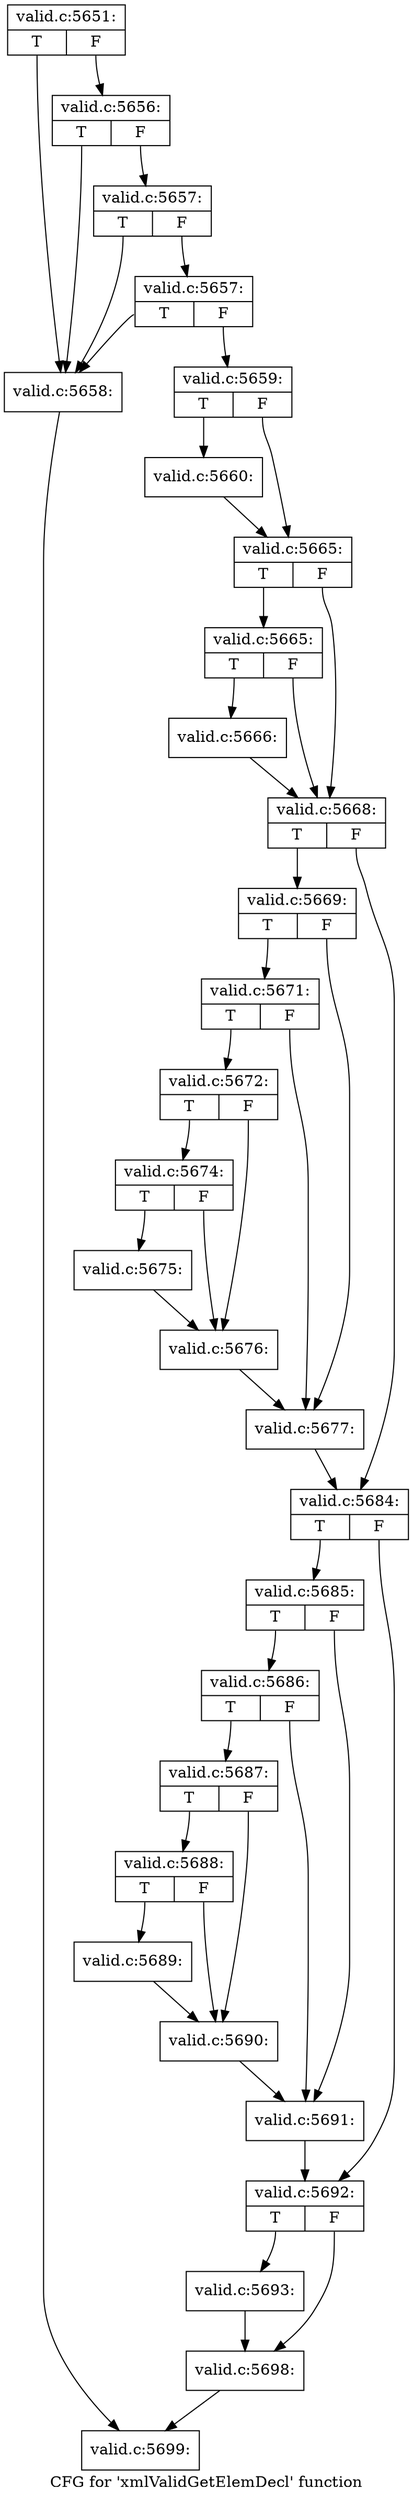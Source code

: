 digraph "CFG for 'xmlValidGetElemDecl' function" {
	label="CFG for 'xmlValidGetElemDecl' function";

	Node0x53226c0 [shape=record,label="{valid.c:5651:|{<s0>T|<s1>F}}"];
	Node0x53226c0:s0 -> Node0x532f0c0;
	Node0x53226c0:s1 -> Node0x532f260;
	Node0x532f260 [shape=record,label="{valid.c:5656:|{<s0>T|<s1>F}}"];
	Node0x532f260:s0 -> Node0x532f0c0;
	Node0x532f260:s1 -> Node0x532f1e0;
	Node0x532f1e0 [shape=record,label="{valid.c:5657:|{<s0>T|<s1>F}}"];
	Node0x532f1e0:s0 -> Node0x532f0c0;
	Node0x532f1e0:s1 -> Node0x532f160;
	Node0x532f160 [shape=record,label="{valid.c:5657:|{<s0>T|<s1>F}}"];
	Node0x532f160:s0 -> Node0x532f0c0;
	Node0x532f160:s1 -> Node0x532f110;
	Node0x532f0c0 [shape=record,label="{valid.c:5658:}"];
	Node0x532f0c0 -> Node0x5322be0;
	Node0x532f110 [shape=record,label="{valid.c:5659:|{<s0>T|<s1>F}}"];
	Node0x532f110:s0 -> Node0x532fe50;
	Node0x532f110:s1 -> Node0x532fea0;
	Node0x532fe50 [shape=record,label="{valid.c:5660:}"];
	Node0x532fe50 -> Node0x532fea0;
	Node0x532fea0 [shape=record,label="{valid.c:5665:|{<s0>T|<s1>F}}"];
	Node0x532fea0:s0 -> Node0x5330460;
	Node0x532fea0:s1 -> Node0x5330410;
	Node0x5330460 [shape=record,label="{valid.c:5665:|{<s0>T|<s1>F}}"];
	Node0x5330460:s0 -> Node0x53303c0;
	Node0x5330460:s1 -> Node0x5330410;
	Node0x53303c0 [shape=record,label="{valid.c:5666:}"];
	Node0x53303c0 -> Node0x5330410;
	Node0x5330410 [shape=record,label="{valid.c:5668:|{<s0>T|<s1>F}}"];
	Node0x5330410:s0 -> Node0x53311a0;
	Node0x5330410:s1 -> Node0x53311f0;
	Node0x53311a0 [shape=record,label="{valid.c:5669:|{<s0>T|<s1>F}}"];
	Node0x53311a0:s0 -> Node0x5331bd0;
	Node0x53311a0:s1 -> Node0x5331b80;
	Node0x5331bd0 [shape=record,label="{valid.c:5671:|{<s0>T|<s1>F}}"];
	Node0x5331bd0:s0 -> Node0x5331b30;
	Node0x5331bd0:s1 -> Node0x5331b80;
	Node0x5331b30 [shape=record,label="{valid.c:5672:|{<s0>T|<s1>F}}"];
	Node0x5331b30:s0 -> Node0x5332910;
	Node0x5331b30:s1 -> Node0x53328c0;
	Node0x5332910 [shape=record,label="{valid.c:5674:|{<s0>T|<s1>F}}"];
	Node0x5332910:s0 -> Node0x5332870;
	Node0x5332910:s1 -> Node0x53328c0;
	Node0x5332870 [shape=record,label="{valid.c:5675:}"];
	Node0x5332870 -> Node0x53328c0;
	Node0x53328c0 [shape=record,label="{valid.c:5676:}"];
	Node0x53328c0 -> Node0x5331b80;
	Node0x5331b80 [shape=record,label="{valid.c:5677:}"];
	Node0x5331b80 -> Node0x53311f0;
	Node0x53311f0 [shape=record,label="{valid.c:5684:|{<s0>T|<s1>F}}"];
	Node0x53311f0:s0 -> Node0x53332a0;
	Node0x53311f0:s1 -> Node0x53332f0;
	Node0x53332a0 [shape=record,label="{valid.c:5685:|{<s0>T|<s1>F}}"];
	Node0x53332a0:s0 -> Node0x5333c20;
	Node0x53332a0:s1 -> Node0x5333bd0;
	Node0x5333c20 [shape=record,label="{valid.c:5686:|{<s0>T|<s1>F}}"];
	Node0x5333c20:s0 -> Node0x5333b80;
	Node0x5333c20:s1 -> Node0x5333bd0;
	Node0x5333b80 [shape=record,label="{valid.c:5687:|{<s0>T|<s1>F}}"];
	Node0x5333b80:s0 -> Node0x53348b0;
	Node0x5333b80:s1 -> Node0x5334860;
	Node0x53348b0 [shape=record,label="{valid.c:5688:|{<s0>T|<s1>F}}"];
	Node0x53348b0:s0 -> Node0x5334810;
	Node0x53348b0:s1 -> Node0x5334860;
	Node0x5334810 [shape=record,label="{valid.c:5689:}"];
	Node0x5334810 -> Node0x5334860;
	Node0x5334860 [shape=record,label="{valid.c:5690:}"];
	Node0x5334860 -> Node0x5333bd0;
	Node0x5333bd0 [shape=record,label="{valid.c:5691:}"];
	Node0x5333bd0 -> Node0x53332f0;
	Node0x53332f0 [shape=record,label="{valid.c:5692:|{<s0>T|<s1>F}}"];
	Node0x53332f0:s0 -> Node0x5335240;
	Node0x53332f0:s1 -> Node0x5335290;
	Node0x5335240 [shape=record,label="{valid.c:5693:}"];
	Node0x5335240 -> Node0x5335290;
	Node0x5335290 [shape=record,label="{valid.c:5698:}"];
	Node0x5335290 -> Node0x5322be0;
	Node0x5322be0 [shape=record,label="{valid.c:5699:}"];
}
